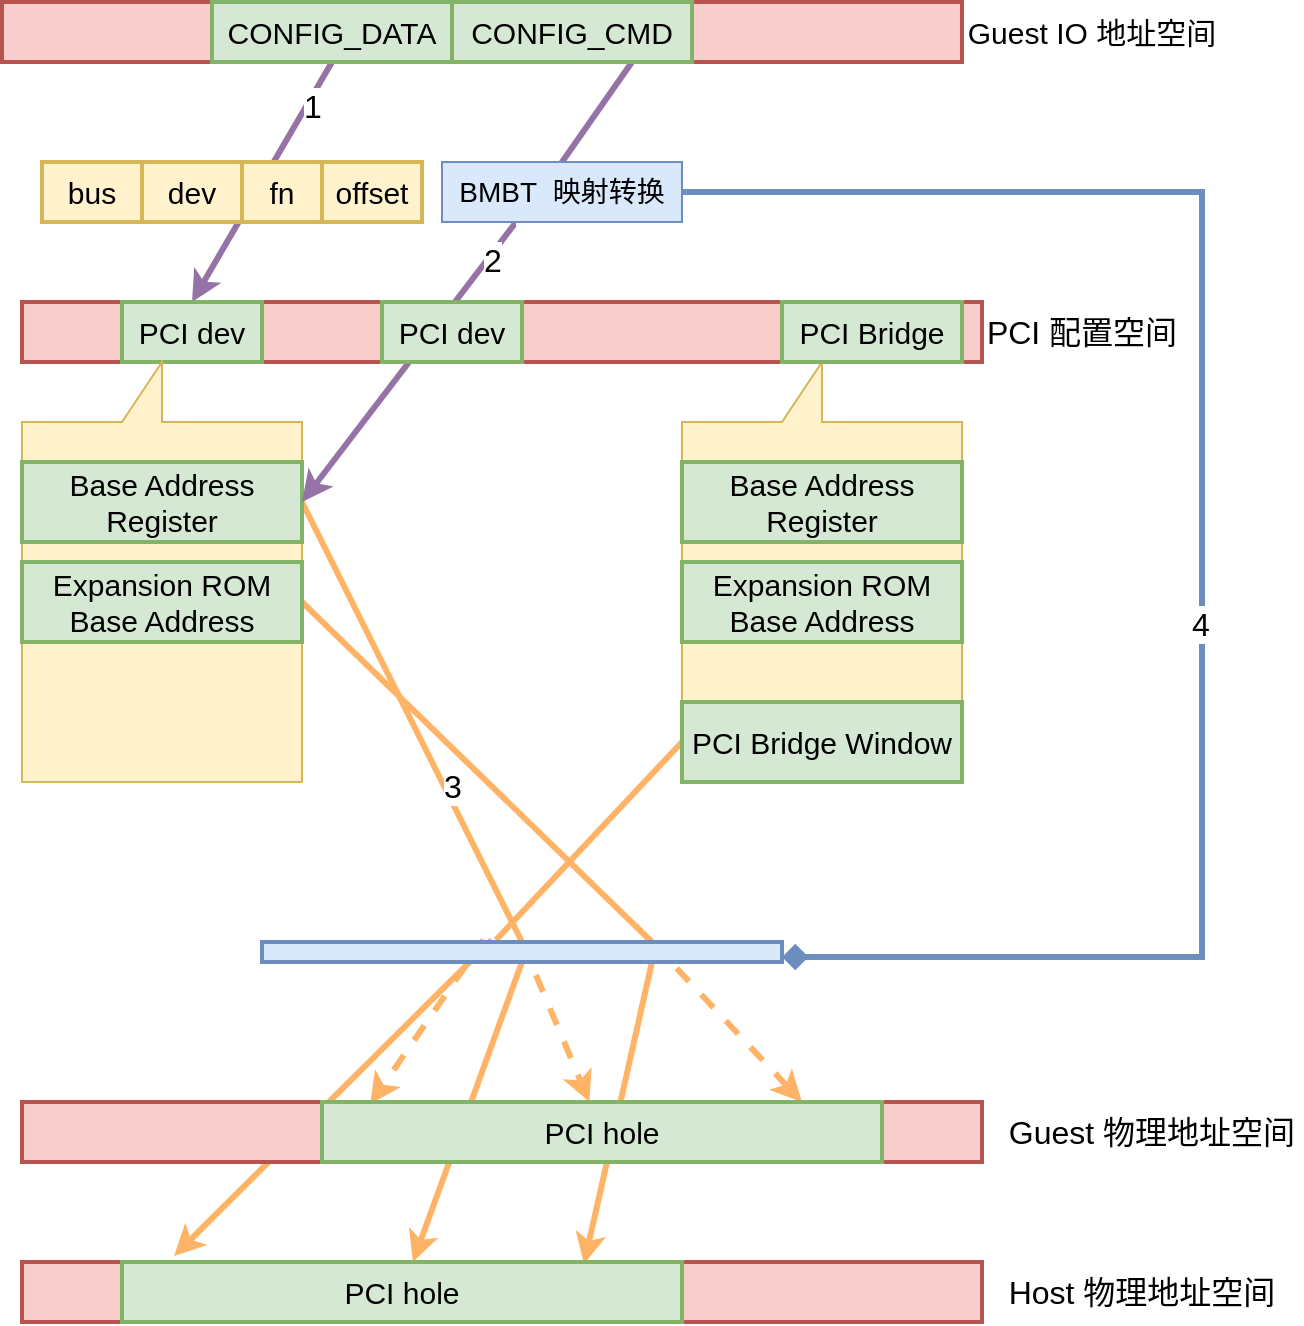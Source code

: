 <mxfile version="17.4.2" type="device"><diagram id="6A33YNNAumB7MYZeX0kF" name="第 1 页"><mxGraphModel dx="1102" dy="1025" grid="1" gridSize="10" guides="1" tooltips="1" connect="1" arrows="1" fold="1" page="1" pageScale="1" pageWidth="1169" pageHeight="827" math="0" shadow="0"><root><mxCell id="0"/><mxCell id="1" parent="0"/><mxCell id="6II8uOi-7ybXOuTMXV7j-39" style="edgeStyle=none;shape=connector;rounded=0;orthogonalLoop=1;jettySize=auto;html=1;exitX=1;exitY=0.5;exitDx=0;exitDy=0;labelBackgroundColor=default;fontFamily=Helvetica;fontSize=11;fontColor=default;endArrow=none;strokeColor=#FFB366;strokeWidth=3;entryX=0.75;entryY=0;entryDx=0;entryDy=0;endFill=0;" parent="1" source="6II8uOi-7ybXOuTMXV7j-17" target="6II8uOi-7ybXOuTMXV7j-33" edge="1"><mxGeometry relative="1" as="geometry"/></mxCell><mxCell id="6II8uOi-7ybXOuTMXV7j-29" value="" style="shape=callout;whiteSpace=wrap;html=1;perimeter=calloutPerimeter;rounded=0;shadow=0;direction=west;fillColor=#fff2cc;strokeColor=#d6b656;" parent="1" vertex="1"><mxGeometry x="370" y="320" width="140" height="210" as="geometry"/></mxCell><mxCell id="6II8uOi-7ybXOuTMXV7j-13" value="" style="endArrow=classic;html=1;rounded=0;exitX=0.5;exitY=1;exitDx=0;exitDy=0;entryX=0.5;entryY=0;entryDx=0;entryDy=0;fillColor=#e1d5e7;strokeColor=#9673a6;strokeWidth=3;" parent="1" source="LGYwzSzazC46uV2r5FZp-1" target="LGYwzSzazC46uV2r5FZp-5" edge="1"><mxGeometry width="50" height="50" relative="1" as="geometry"><mxPoint x="540" y="280" as="sourcePoint"/><mxPoint x="590" y="230" as="targetPoint"/></mxGeometry></mxCell><mxCell id="ZP7zlwcRkZtyqQGzPi2c-2" value="1" style="edgeLabel;html=1;align=center;verticalAlign=middle;resizable=0;points=[];fontSize=16;" parent="6II8uOi-7ybXOuTMXV7j-13" vertex="1" connectable="0"><mxGeometry x="-0.644" y="2" relative="1" as="geometry"><mxPoint as="offset"/></mxGeometry></mxCell><mxCell id="PHIfWuHYlN7M_s954c0y-1" value="" style="rounded=0;whiteSpace=wrap;html=1;strokeWidth=2;strokeColor=#b85450;fillColor=#f8cecc;" parent="1" vertex="1"><mxGeometry x="40" y="290" width="480" height="30" as="geometry"/></mxCell><mxCell id="6II8uOi-7ybXOuTMXV7j-5" value="" style="rounded=0;whiteSpace=wrap;html=1;strokeWidth=2;strokeColor=#b85450;fillColor=#f8cecc;" parent="1" vertex="1"><mxGeometry x="30" y="140" width="480" height="30" as="geometry"/></mxCell><mxCell id="LGYwzSzazC46uV2r5FZp-1" value="CONFIG_DATA" style="rounded=0;whiteSpace=wrap;html=1;fillColor=#d5e8d4;strokeColor=#82b366;fontSize=15;strokeWidth=2;glass=0;sketch=0;shadow=0;" parent="1" vertex="1"><mxGeometry x="135" y="140" width="120" height="30" as="geometry"/></mxCell><mxCell id="6II8uOi-7ybXOuTMXV7j-64" style="rounded=0;orthogonalLoop=1;jettySize=auto;html=1;exitX=0.75;exitY=1;exitDx=0;exitDy=0;entryX=0.5;entryY=0;entryDx=0;entryDy=0;labelBackgroundColor=default;fontFamily=Helvetica;fontSize=11;fontColor=default;endArrow=none;endFill=0;strokeColor=#9673a6;strokeWidth=3;fillColor=#e1d5e7;" parent="1" source="LGYwzSzazC46uV2r5FZp-2" target="6II8uOi-7ybXOuTMXV7j-37" edge="1"><mxGeometry relative="1" as="geometry"/></mxCell><mxCell id="LGYwzSzazC46uV2r5FZp-2" value="CONFIG_CMD" style="rounded=0;whiteSpace=wrap;html=1;fillColor=#d5e8d4;strokeColor=#82b366;fontSize=15;strokeWidth=2;glass=0;sketch=0;shadow=0;" parent="1" vertex="1"><mxGeometry x="255" y="140" width="120" height="30" as="geometry"/></mxCell><mxCell id="LGYwzSzazC46uV2r5FZp-5" value="PCI dev" style="rounded=0;whiteSpace=wrap;html=1;fillColor=#d5e8d4;strokeColor=#82b366;fontSize=15;strokeWidth=2;glass=0;sketch=0;shadow=0;" parent="1" vertex="1"><mxGeometry x="90" y="290" width="70" height="30" as="geometry"/></mxCell><mxCell id="6II8uOi-7ybXOuTMXV7j-7" value="Guest IO 地址空间" style="text;html=1;strokeColor=none;fillColor=none;align=center;verticalAlign=middle;whiteSpace=wrap;rounded=0;shadow=0;fontSize=15;" parent="1" vertex="1"><mxGeometry x="510" y="140" width="130" height="30" as="geometry"/></mxCell><mxCell id="6II8uOi-7ybXOuTMXV7j-8" value="bus" style="rounded=0;whiteSpace=wrap;html=1;fillColor=#fff2cc;strokeColor=#d6b656;fontSize=15;strokeWidth=2;glass=0;sketch=0;shadow=0;" parent="1" vertex="1"><mxGeometry x="50" y="220" width="50" height="30" as="geometry"/></mxCell><mxCell id="6II8uOi-7ybXOuTMXV7j-9" value="dev" style="rounded=0;whiteSpace=wrap;html=1;fillColor=#fff2cc;strokeColor=#d6b656;fontSize=15;strokeWidth=2;glass=0;sketch=0;shadow=0;" parent="1" vertex="1"><mxGeometry x="100" y="220" width="50" height="30" as="geometry"/></mxCell><mxCell id="6II8uOi-7ybXOuTMXV7j-10" value="fn" style="rounded=0;whiteSpace=wrap;html=1;fillColor=#fff2cc;strokeColor=#d6b656;fontSize=15;strokeWidth=2;glass=0;sketch=0;shadow=0;" parent="1" vertex="1"><mxGeometry x="150" y="220" width="40" height="30" as="geometry"/></mxCell><mxCell id="6II8uOi-7ybXOuTMXV7j-11" value="offset" style="rounded=0;whiteSpace=wrap;html=1;fillColor=#fff2cc;strokeColor=#d6b656;fontSize=15;strokeWidth=2;glass=0;sketch=0;shadow=0;" parent="1" vertex="1"><mxGeometry x="190" y="220" width="50" height="30" as="geometry"/></mxCell><mxCell id="6II8uOi-7ybXOuTMXV7j-12" value="PCI 配置空间" style="text;html=1;strokeColor=none;fillColor=none;align=center;verticalAlign=middle;whiteSpace=wrap;rounded=0;shadow=0;fontSize=16;" parent="1" vertex="1"><mxGeometry x="520" y="290" width="100" height="30" as="geometry"/></mxCell><mxCell id="6II8uOi-7ybXOuTMXV7j-15" value="" style="shape=callout;whiteSpace=wrap;html=1;perimeter=calloutPerimeter;rounded=0;shadow=0;direction=west;fillColor=#fff2cc;strokeColor=#d6b656;" parent="1" vertex="1"><mxGeometry x="40" y="320" width="140" height="210" as="geometry"/></mxCell><mxCell id="6II8uOi-7ybXOuTMXV7j-41" style="edgeStyle=none;shape=connector;rounded=0;orthogonalLoop=1;jettySize=auto;html=1;exitX=1;exitY=0.5;exitDx=0;exitDy=0;labelBackgroundColor=default;fontFamily=Helvetica;fontSize=11;fontColor=default;endArrow=none;strokeColor=#FFB366;strokeWidth=3;endFill=0;entryX=0.5;entryY=1;entryDx=0;entryDy=0;" parent="1" source="6II8uOi-7ybXOuTMXV7j-16" target="6II8uOi-7ybXOuTMXV7j-33" edge="1"><mxGeometry relative="1" as="geometry"><Array as="points"><mxPoint x="290" y="610"/></Array></mxGeometry></mxCell><mxCell id="ZP7zlwcRkZtyqQGzPi2c-5" value="3" style="edgeLabel;html=1;align=center;verticalAlign=middle;resizable=0;points=[];fontSize=16;" parent="6II8uOi-7ybXOuTMXV7j-41" vertex="1" connectable="0"><mxGeometry x="0.255" y="4" relative="1" as="geometry"><mxPoint x="-1" as="offset"/></mxGeometry></mxCell><mxCell id="6II8uOi-7ybXOuTMXV7j-16" value="Base Address Register" style="rounded=0;whiteSpace=wrap;html=1;fillColor=#d5e8d4;strokeColor=#82b366;fontSize=15;strokeWidth=2;glass=0;sketch=0;shadow=0;" parent="1" vertex="1"><mxGeometry x="40" y="370" width="140" height="40" as="geometry"/></mxCell><mxCell id="6II8uOi-7ybXOuTMXV7j-17" value="Expansion ROM Base Address" style="rounded=0;whiteSpace=wrap;html=1;fillColor=#d5e8d4;strokeColor=#82b366;fontSize=15;strokeWidth=2;glass=0;sketch=0;shadow=0;" parent="1" vertex="1"><mxGeometry x="40" y="420" width="140" height="40" as="geometry"/></mxCell><mxCell id="6II8uOi-7ybXOuTMXV7j-38" style="rounded=0;orthogonalLoop=1;jettySize=auto;html=1;exitX=0;exitY=0.5;exitDx=0;exitDy=0;entryX=0.45;entryY=-0.1;entryDx=0;entryDy=0;strokeWidth=3;strokeColor=#FFB366;endArrow=none;endFill=0;entryPerimeter=0;" parent="1" source="6II8uOi-7ybXOuTMXV7j-32" target="6II8uOi-7ybXOuTMXV7j-33" edge="1"><mxGeometry relative="1" as="geometry"><mxPoint x="180" y="510" as="sourcePoint"/></mxGeometry></mxCell><mxCell id="6II8uOi-7ybXOuTMXV7j-28" value="PCI Bridge" style="rounded=0;whiteSpace=wrap;html=1;fillColor=#d5e8d4;strokeColor=#82b366;fontSize=15;strokeWidth=2;glass=0;sketch=0;shadow=0;" parent="1" vertex="1"><mxGeometry x="420" y="290" width="90" height="30" as="geometry"/></mxCell><mxCell id="6II8uOi-7ybXOuTMXV7j-32" value="PCI Bridge Window" style="rounded=0;whiteSpace=wrap;html=1;fillColor=#d5e8d4;strokeColor=#82b366;fontSize=15;strokeWidth=2;glass=0;sketch=0;shadow=0;" parent="1" vertex="1"><mxGeometry x="370" y="490" width="140" height="40" as="geometry"/></mxCell><mxCell id="6II8uOi-7ybXOuTMXV7j-30" value="Base Address Register" style="rounded=0;whiteSpace=wrap;html=1;fillColor=#d5e8d4;strokeColor=#82b366;fontSize=15;strokeWidth=2;glass=0;sketch=0;shadow=0;" parent="1" vertex="1"><mxGeometry x="370" y="370" width="140" height="40" as="geometry"/></mxCell><mxCell id="6II8uOi-7ybXOuTMXV7j-31" value="Expansion ROM Base Address" style="rounded=0;whiteSpace=wrap;html=1;fillColor=#d5e8d4;strokeColor=#82b366;fontSize=15;strokeWidth=2;glass=0;sketch=0;shadow=0;" parent="1" vertex="1"><mxGeometry x="370" y="420" width="140" height="40" as="geometry"/></mxCell><mxCell id="6II8uOi-7ybXOuTMXV7j-54" style="edgeStyle=none;shape=connector;rounded=0;orthogonalLoop=1;jettySize=auto;html=1;exitX=0.435;exitY=0.1;exitDx=0;exitDy=0;entryX=0.086;entryY=0.033;entryDx=0;entryDy=0;labelBackgroundColor=default;fontFamily=Helvetica;fontSize=11;fontColor=default;endArrow=classic;endFill=1;strokeColor=#FFB366;strokeWidth=3;dashed=1;entryPerimeter=0;exitPerimeter=0;" parent="1" source="6II8uOi-7ybXOuTMXV7j-33" target="6II8uOi-7ybXOuTMXV7j-50" edge="1"><mxGeometry relative="1" as="geometry"><Array as="points"><mxPoint x="270" y="610"/></Array></mxGeometry></mxCell><mxCell id="6II8uOi-7ybXOuTMXV7j-55" style="edgeStyle=none;shape=connector;rounded=0;orthogonalLoop=1;jettySize=auto;html=1;exitX=0.5;exitY=0;exitDx=0;exitDy=0;labelBackgroundColor=default;fontFamily=Helvetica;fontSize=11;fontColor=default;endArrow=classic;endFill=1;strokeColor=#FFB366;strokeWidth=3;dashed=1;" parent="1" source="6II8uOi-7ybXOuTMXV7j-33" target="6II8uOi-7ybXOuTMXV7j-50" edge="1"><mxGeometry relative="1" as="geometry"/></mxCell><mxCell id="6II8uOi-7ybXOuTMXV7j-56" style="edgeStyle=none;shape=connector;rounded=0;orthogonalLoop=1;jettySize=auto;html=1;exitX=0.75;exitY=0;exitDx=0;exitDy=0;entryX=0.857;entryY=0;entryDx=0;entryDy=0;entryPerimeter=0;labelBackgroundColor=default;fontFamily=Helvetica;fontSize=11;fontColor=default;endArrow=classic;endFill=1;strokeColor=#FFB366;strokeWidth=3;dashed=1;" parent="1" source="6II8uOi-7ybXOuTMXV7j-33" target="6II8uOi-7ybXOuTMXV7j-50" edge="1"><mxGeometry relative="1" as="geometry"/></mxCell><mxCell id="6II8uOi-7ybXOuTMXV7j-57" style="edgeStyle=none;shape=connector;rounded=0;orthogonalLoop=1;jettySize=auto;html=1;exitX=0.442;exitY=-0.1;exitDx=0;exitDy=0;labelBackgroundColor=default;fontFamily=Helvetica;fontSize=11;fontColor=default;endArrow=classic;endFill=1;strokeColor=#FFB366;strokeWidth=3;exitPerimeter=0;entryX=0.093;entryY=-0.1;entryDx=0;entryDy=0;entryPerimeter=0;" parent="1" source="6II8uOi-7ybXOuTMXV7j-33" target="6II8uOi-7ybXOuTMXV7j-46" edge="1"><mxGeometry relative="1" as="geometry"><mxPoint x="110" y="760" as="targetPoint"/></mxGeometry></mxCell><mxCell id="6II8uOi-7ybXOuTMXV7j-58" style="edgeStyle=none;shape=connector;rounded=0;orthogonalLoop=1;jettySize=auto;html=1;exitX=0.5;exitY=1;exitDx=0;exitDy=0;labelBackgroundColor=default;fontFamily=Helvetica;fontSize=11;fontColor=default;endArrow=classic;endFill=1;strokeColor=#FFB366;strokeWidth=3;" parent="1" source="6II8uOi-7ybXOuTMXV7j-33" target="6II8uOi-7ybXOuTMXV7j-46" edge="1"><mxGeometry relative="1" as="geometry"/></mxCell><mxCell id="6II8uOi-7ybXOuTMXV7j-59" style="edgeStyle=none;shape=connector;rounded=0;orthogonalLoop=1;jettySize=auto;html=1;exitX=0.75;exitY=1;exitDx=0;exitDy=0;entryX=0.825;entryY=0.033;entryDx=0;entryDy=0;labelBackgroundColor=default;fontFamily=Helvetica;fontSize=11;fontColor=default;endArrow=classic;endFill=1;strokeColor=#FFB366;strokeWidth=3;entryPerimeter=0;" parent="1" source="6II8uOi-7ybXOuTMXV7j-33" target="6II8uOi-7ybXOuTMXV7j-46" edge="1"><mxGeometry relative="1" as="geometry"/></mxCell><mxCell id="6II8uOi-7ybXOuTMXV7j-33" value="" style="rounded=0;whiteSpace=wrap;html=1;strokeWidth=2;strokeColor=#6c8ebf;fillColor=#dae8fc;" parent="1" vertex="1"><mxGeometry x="160" y="610" width="260" height="10" as="geometry"/></mxCell><mxCell id="6II8uOi-7ybXOuTMXV7j-62" style="edgeStyle=orthogonalEdgeStyle;shape=connector;rounded=0;orthogonalLoop=1;jettySize=auto;html=1;exitX=1;exitY=0.5;exitDx=0;exitDy=0;labelBackgroundColor=default;fontFamily=Helvetica;fontSize=11;fontColor=default;endArrow=diamond;endFill=1;strokeColor=#6c8ebf;strokeWidth=3;entryX=1;entryY=0.75;entryDx=0;entryDy=0;fillColor=#dae8fc;" parent="1" source="6II8uOi-7ybXOuTMXV7j-37" target="6II8uOi-7ybXOuTMXV7j-33" edge="1"><mxGeometry relative="1" as="geometry"><mxPoint x="640" y="195" as="targetPoint"/><Array as="points"><mxPoint x="630" y="235"/><mxPoint x="630" y="618"/></Array></mxGeometry></mxCell><mxCell id="ZP7zlwcRkZtyqQGzPi2c-6" value="4" style="edgeLabel;html=1;align=center;verticalAlign=middle;resizable=0;points=[];fontSize=16;" parent="6II8uOi-7ybXOuTMXV7j-62" vertex="1" connectable="0"><mxGeometry x="0.115" y="-1" relative="1" as="geometry"><mxPoint as="offset"/></mxGeometry></mxCell><mxCell id="6II8uOi-7ybXOuTMXV7j-65" style="rounded=0;orthogonalLoop=1;jettySize=auto;html=1;exitX=0.5;exitY=0;exitDx=0;exitDy=0;entryX=1;entryY=0.5;entryDx=0;entryDy=0;labelBackgroundColor=default;fontFamily=Helvetica;fontSize=11;fontColor=default;endArrow=classic;endFill=1;strokeColor=#9673a6;strokeWidth=3;fillColor=#e1d5e7;" parent="1" source="6II8uOi-7ybXOuTMXV7j-37" target="6II8uOi-7ybXOuTMXV7j-16" edge="1"><mxGeometry relative="1" as="geometry"/></mxCell><mxCell id="ZP7zlwcRkZtyqQGzPi2c-3" value="2" style="edgeLabel;html=1;align=center;verticalAlign=middle;resizable=0;points=[];fontSize=16;" parent="6II8uOi-7ybXOuTMXV7j-65" vertex="1" connectable="0"><mxGeometry x="-0.727" y="-2" relative="1" as="geometry"><mxPoint as="offset"/></mxGeometry></mxCell><mxCell id="ZP7zlwcRkZtyqQGzPi2c-7" value="2" style="edgeLabel;html=1;align=center;verticalAlign=middle;resizable=0;points=[];fontSize=16;" parent="6II8uOi-7ybXOuTMXV7j-65" vertex="1" connectable="0"><mxGeometry x="-0.439" y="1" relative="1" as="geometry"><mxPoint as="offset"/></mxGeometry></mxCell><mxCell id="6II8uOi-7ybXOuTMXV7j-37" value="BMBT&amp;nbsp; 映射转换" style="text;html=1;strokeColor=#6c8ebf;fillColor=#dae8fc;align=center;verticalAlign=middle;whiteSpace=wrap;rounded=0;shadow=0;fontSize=14;" parent="1" vertex="1"><mxGeometry x="250" y="220" width="120" height="30" as="geometry"/></mxCell><mxCell id="6II8uOi-7ybXOuTMXV7j-45" value="" style="rounded=0;whiteSpace=wrap;html=1;strokeWidth=2;strokeColor=#b85450;fillColor=#f8cecc;" parent="1" vertex="1"><mxGeometry x="40" y="770" width="480" height="30" as="geometry"/></mxCell><mxCell id="6II8uOi-7ybXOuTMXV7j-46" value="PCI hole" style="rounded=0;whiteSpace=wrap;html=1;fillColor=#d5e8d4;strokeColor=#82b366;fontSize=15;strokeWidth=2;glass=0;sketch=0;shadow=0;" parent="1" vertex="1"><mxGeometry x="90" y="770" width="280" height="30" as="geometry"/></mxCell><mxCell id="6II8uOi-7ybXOuTMXV7j-47" value="Host 物理地址空间" style="text;html=1;strokeColor=none;fillColor=none;align=center;verticalAlign=middle;whiteSpace=wrap;rounded=0;shadow=0;fontSize=16;" parent="1" vertex="1"><mxGeometry x="530" y="770" width="140" height="30" as="geometry"/></mxCell><mxCell id="6II8uOi-7ybXOuTMXV7j-49" value="" style="rounded=0;whiteSpace=wrap;html=1;strokeWidth=2;strokeColor=#b85450;fillColor=#f8cecc;" parent="1" vertex="1"><mxGeometry x="40" y="690" width="480" height="30" as="geometry"/></mxCell><mxCell id="6II8uOi-7ybXOuTMXV7j-50" value="PCI hole" style="rounded=0;whiteSpace=wrap;html=1;fillColor=#d5e8d4;strokeColor=#82b366;fontSize=15;strokeWidth=2;glass=0;sketch=0;shadow=0;" parent="1" vertex="1"><mxGeometry x="190" y="690" width="280" height="30" as="geometry"/></mxCell><mxCell id="6II8uOi-7ybXOuTMXV7j-51" value="Guest 物理地址空间" style="text;html=1;strokeColor=none;fillColor=none;align=center;verticalAlign=middle;whiteSpace=wrap;rounded=0;shadow=0;fontSize=16;" parent="1" vertex="1"><mxGeometry x="530" y="690" width="150" height="30" as="geometry"/></mxCell><mxCell id="6II8uOi-7ybXOuTMXV7j-60" value="PCI dev" style="rounded=0;whiteSpace=wrap;html=1;fillColor=#d5e8d4;strokeColor=#82b366;fontSize=15;strokeWidth=2;glass=0;sketch=0;shadow=0;" parent="1" vertex="1"><mxGeometry x="220" y="290" width="70" height="30" as="geometry"/></mxCell></root></mxGraphModel></diagram></mxfile>
